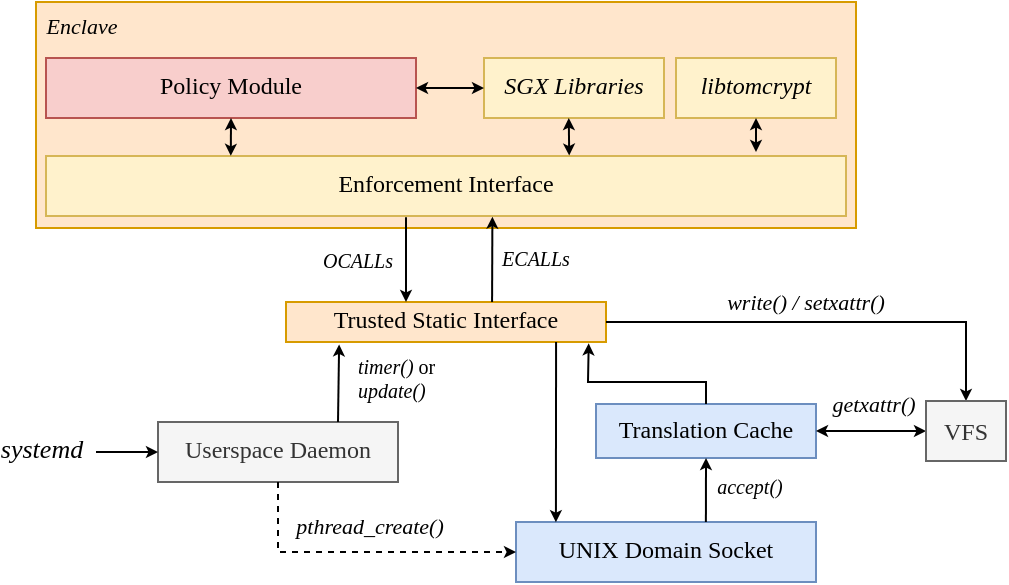 <mxfile version="13.2.2" type="device"><diagram id="peJ0d3oLhzWa-jY-ehYE" name="Page-1"><mxGraphModel dx="369" dy="248" grid="1" gridSize="10" guides="1" tooltips="1" connect="1" arrows="1" fold="1" page="1" pageScale="1" pageWidth="827" pageHeight="1169" math="0" shadow="0"><root><mxCell id="0"/><mxCell id="1" parent="0"/><mxCell id="urgjQyh6aYRZDfix6tXl-1" value="" style="rounded=0;whiteSpace=wrap;html=1;fillColor=#ffe6cc;strokeWidth=1;perimeterSpacing=3;strokeColor=#d79b00;" parent="1" vertex="1"><mxGeometry x="100" y="220" width="410" height="113" as="geometry"/></mxCell><mxCell id="urgjQyh6aYRZDfix6tXl-2" value="Enforcement Interface" style="rounded=0;whiteSpace=wrap;html=1;fillColor=#fff2cc;fontFamily=Linux Libertine O;spacingBottom=2;strokeColor=#d6b656;" parent="1" vertex="1"><mxGeometry x="105" y="297" width="400" height="30" as="geometry"/></mxCell><mxCell id="urgjQyh6aYRZDfix6tXl-3" value="SGX Libraries" style="rounded=0;whiteSpace=wrap;html=1;fillColor=#fff2cc;fontFamily=Linux Libertine O;fontStyle=2;spacingBottom=2;strokeColor=#d6b656;" parent="1" vertex="1"><mxGeometry x="324" y="248" width="90" height="30" as="geometry"/></mxCell><mxCell id="urgjQyh6aYRZDfix6tXl-4" value="Trusted Static Interface" style="rounded=0;whiteSpace=wrap;html=1;fillColor=#ffe6cc;fontFamily=Linux Libertine O;spacingTop=0;spacingBottom=2;strokeColor=#d79b00;" parent="1" vertex="1"><mxGeometry x="225" y="370" width="160" height="20" as="geometry"/></mxCell><mxCell id="urgjQyh6aYRZDfix6tXl-5" value="libtomcrypt" style="rounded=0;whiteSpace=wrap;html=1;fillColor=#fff2cc;fontFamily=Linux Libertine O;fontStyle=2;spacingBottom=2;strokeColor=#d6b656;" parent="1" vertex="1"><mxGeometry x="420" y="248" width="80" height="30" as="geometry"/></mxCell><mxCell id="urgjQyh6aYRZDfix6tXl-10" value="" style="endArrow=classic;html=1;shadow=0;labelBackgroundColor=#000000;fontFamily=Linux Libertine O;endSize=3;entryX=0.375;entryY=0;entryDx=0;entryDy=0;entryPerimeter=0;exitX=0.45;exitY=1.022;exitDx=0;exitDy=0;exitPerimeter=0;" parent="1" edge="1" target="urgjQyh6aYRZDfix6tXl-4" source="urgjQyh6aYRZDfix6tXl-2"><mxGeometry width="50" height="50" relative="1" as="geometry"><mxPoint x="285" y="330" as="sourcePoint"/><mxPoint x="285" y="356" as="targetPoint"/><Array as="points"><mxPoint x="285" y="350"/></Array></mxGeometry></mxCell><mxCell id="urgjQyh6aYRZDfix6tXl-11" value="" style="endArrow=classic;html=1;shadow=0;labelBackgroundColor=#000000;fontFamily=Linux Libertine O;exitX=0.644;exitY=0;exitDx=0;exitDy=0;exitPerimeter=0;endSize=3;entryX=0.558;entryY=1.011;entryDx=0;entryDy=0;entryPerimeter=0;" parent="1" edge="1" target="urgjQyh6aYRZDfix6tXl-2" source="urgjQyh6aYRZDfix6tXl-4"><mxGeometry width="50" height="50" relative="1" as="geometry"><mxPoint x="328" y="356" as="sourcePoint"/><mxPoint x="328" y="340" as="targetPoint"/></mxGeometry></mxCell><mxCell id="urgjQyh6aYRZDfix6tXl-12" value="&lt;i&gt;&lt;font style=&quot;font-size: 10px&quot;&gt;OCALLs&lt;/font&gt;&lt;/i&gt;" style="text;html=1;strokeColor=none;fillColor=none;align=center;verticalAlign=middle;whiteSpace=wrap;rounded=0;fontFamily=Linux Libertine O;" parent="1" vertex="1"><mxGeometry x="241" y="339" width="40" height="20" as="geometry"/></mxCell><mxCell id="urgjQyh6aYRZDfix6tXl-13" value="&lt;i&gt;&lt;font style=&quot;font-size: 10px&quot;&gt;ECALLs&lt;/font&gt;&lt;/i&gt;" style="text;html=1;strokeColor=none;fillColor=none;align=center;verticalAlign=middle;whiteSpace=wrap;rounded=0;fontFamily=Linux Libertine O;" parent="1" vertex="1"><mxGeometry x="330" y="338" width="40" height="20" as="geometry"/></mxCell><mxCell id="urgjQyh6aYRZDfix6tXl-14" value="" style="endArrow=classic;startArrow=classic;html=1;shadow=0;labelBackgroundColor=#000000;fontFamily=Linux Libertine O;exitX=0.654;exitY=-0.007;exitDx=0;exitDy=0;exitPerimeter=0;entryX=0.471;entryY=1;entryDx=0;entryDy=0;entryPerimeter=0;startSize=3;endSize=3;" parent="1" source="urgjQyh6aYRZDfix6tXl-2" target="urgjQyh6aYRZDfix6tXl-3" edge="1"><mxGeometry width="50" height="50" relative="1" as="geometry"><mxPoint x="300" y="225" as="sourcePoint"/><mxPoint x="350" y="175" as="targetPoint"/></mxGeometry></mxCell><mxCell id="urgjQyh6aYRZDfix6tXl-15" value="" style="endArrow=classic;startArrow=classic;html=1;shadow=0;labelBackgroundColor=#000000;fontFamily=Linux Libertine O;entryX=0.5;entryY=1;entryDx=0;entryDy=0;startSize=3;endSize=3;" parent="1" target="urgjQyh6aYRZDfix6tXl-5" edge="1"><mxGeometry width="50" height="50" relative="1" as="geometry"><mxPoint x="460" y="295" as="sourcePoint"/><mxPoint x="459.9" y="265.21" as="targetPoint"/></mxGeometry></mxCell><mxCell id="urgjQyh6aYRZDfix6tXl-16" value="Policy Module" style="rounded=0;whiteSpace=wrap;html=1;fillColor=#f8cecc;fontFamily=Linux Libertine O;spacingBottom=2;strokeColor=#b85450;" parent="1" vertex="1"><mxGeometry x="105" y="248" width="185" height="30" as="geometry"/></mxCell><mxCell id="urgjQyh6aYRZDfix6tXl-17" value="" style="endArrow=classic;startArrow=classic;html=1;shadow=0;labelBackgroundColor=#000000;fontFamily=Linux Libertine O;exitX=0.231;exitY=-0.002;exitDx=0;exitDy=0;exitPerimeter=0;entryX=0.5;entryY=1;entryDx=0;entryDy=0;startSize=3;endSize=3;" parent="1" source="urgjQyh6aYRZDfix6tXl-2" target="urgjQyh6aYRZDfix6tXl-16" edge="1"><mxGeometry width="50" height="50" relative="1" as="geometry"><mxPoint x="207.54" y="309.79" as="sourcePoint"/><mxPoint x="207.33" y="265" as="targetPoint"/></mxGeometry></mxCell><mxCell id="urgjQyh6aYRZDfix6tXl-20" value="" style="endArrow=classic;startArrow=classic;html=1;shadow=0;labelBackgroundColor=#000000;fontFamily=Linux Libertine O;exitX=1;exitY=0.5;exitDx=0;exitDy=0;entryX=0;entryY=0.5;entryDx=0;entryDy=0;startSize=3;endSize=3;" parent="1" source="urgjQyh6aYRZDfix6tXl-16" target="urgjQyh6aYRZDfix6tXl-3" edge="1"><mxGeometry width="50" height="50" relative="1" as="geometry"><mxPoint x="217.54" y="319.79" as="sourcePoint"/><mxPoint x="217.33" y="275" as="targetPoint"/></mxGeometry></mxCell><mxCell id="urgjQyh6aYRZDfix6tXl-23" value="Userspace Daemon" style="rounded=0;whiteSpace=wrap;html=1;fillColor=#f5f5f5;fontFamily=Linux Libertine O;spacingBottom=2;strokeColor=#666666;fontColor=#333333;" parent="1" vertex="1"><mxGeometry x="161" y="430" width="120" height="30" as="geometry"/></mxCell><mxCell id="urgjQyh6aYRZDfix6tXl-24" value="UNIX Domain Socket" style="rounded=0;whiteSpace=wrap;html=1;fillColor=#dae8fc;fontFamily=Linux Libertine O;spacingBottom=2;strokeColor=#6c8ebf;" parent="1" vertex="1"><mxGeometry x="340" y="480" width="150" height="30" as="geometry"/></mxCell><mxCell id="urgjQyh6aYRZDfix6tXl-25" value="" style="endArrow=classic;html=1;shadow=0;labelBackgroundColor=#000000;fontFamily=Linux Libertine O;entryX=0;entryY=0.5;entryDx=0;entryDy=0;endSize=3;" parent="1" target="urgjQyh6aYRZDfix6tXl-23" edge="1"><mxGeometry width="50" height="50" relative="1" as="geometry"><mxPoint x="130" y="445" as="sourcePoint"/><mxPoint x="280" y="280" as="targetPoint"/></mxGeometry></mxCell><mxCell id="urgjQyh6aYRZDfix6tXl-26" value="systemd" style="text;html=1;strokeColor=none;fillColor=none;align=center;verticalAlign=middle;whiteSpace=wrap;rounded=0;fontFamily=Linux Libertine O;fontStyle=2;fontSize=13;" parent="1" vertex="1"><mxGeometry x="83" y="433" width="40" height="20" as="geometry"/></mxCell><mxCell id="urgjQyh6aYRZDfix6tXl-27" value="" style="endArrow=classic;html=1;shadow=0;labelBackgroundColor=#000000;fontFamily=Linux Libertine O;entryX=0;entryY=0.5;entryDx=0;entryDy=0;exitX=0.5;exitY=1;exitDx=0;exitDy=0;jumpSize=3;endSize=3;dashed=1;rounded=0;" parent="1" source="urgjQyh6aYRZDfix6tXl-23" target="urgjQyh6aYRZDfix6tXl-24" edge="1"><mxGeometry width="50" height="50" relative="1" as="geometry"><mxPoint x="210" y="360" as="sourcePoint"/><mxPoint x="260" y="310" as="targetPoint"/><Array as="points"><mxPoint x="221" y="495"/></Array></mxGeometry></mxCell><mxCell id="urgjQyh6aYRZDfix6tXl-28" value="" style="endArrow=classic;html=1;shadow=0;labelBackgroundColor=#000000;fontFamily=Linux Libertine O;entryX=0.166;entryY=1.06;entryDx=0;entryDy=0;entryPerimeter=0;endSize=3;exitX=0.75;exitY=0;exitDx=0;exitDy=0;" parent="1" source="urgjQyh6aYRZDfix6tXl-23" target="urgjQyh6aYRZDfix6tXl-4" edge="1"><mxGeometry width="50" height="50" relative="1" as="geometry"><mxPoint x="210" y="360" as="sourcePoint"/><mxPoint x="260" y="310" as="targetPoint"/></mxGeometry></mxCell><mxCell id="urgjQyh6aYRZDfix6tXl-29" value="Translation Cache" style="rounded=0;whiteSpace=wrap;html=1;fillColor=#dae8fc;fontFamily=Linux Libertine O;spacingBottom=2;strokeColor=#6c8ebf;" parent="1" vertex="1"><mxGeometry x="380" y="421" width="110" height="27" as="geometry"/></mxCell><mxCell id="urgjQyh6aYRZDfix6tXl-30" value="" style="endArrow=classic;html=1;shadow=0;labelBackgroundColor=#000000;fontFamily=Linux Libertine O;exitX=0.633;exitY=0;exitDx=0;exitDy=0;endSize=3;exitPerimeter=0;entryX=0.5;entryY=1;entryDx=0;entryDy=0;" parent="1" source="urgjQyh6aYRZDfix6tXl-24" target="urgjQyh6aYRZDfix6tXl-29" edge="1"><mxGeometry width="50" height="50" relative="1" as="geometry"><mxPoint x="210" y="360" as="sourcePoint"/><mxPoint x="450" y="470" as="targetPoint"/></mxGeometry></mxCell><mxCell id="urgjQyh6aYRZDfix6tXl-31" value="" style="endArrow=classic;html=1;shadow=0;labelBackgroundColor=#000000;fontFamily=Linux Libertine O;entryX=0.946;entryY=1.034;entryDx=0;entryDy=0;entryPerimeter=0;exitX=0.5;exitY=0;exitDx=0;exitDy=0;rounded=0;endSize=3;" parent="1" source="urgjQyh6aYRZDfix6tXl-29" target="urgjQyh6aYRZDfix6tXl-4" edge="1"><mxGeometry width="50" height="50" relative="1" as="geometry"><mxPoint x="210" y="360" as="sourcePoint"/><mxPoint x="260" y="310" as="targetPoint"/><Array as="points"><mxPoint x="435" y="410"/><mxPoint x="376" y="410"/></Array></mxGeometry></mxCell><mxCell id="urgjQyh6aYRZDfix6tXl-32" value="" style="endArrow=classic;html=1;shadow=0;labelBackgroundColor=#000000;fontFamily=Linux Libertine O;exitX=0.844;exitY=0.998;exitDx=0;exitDy=0;exitPerimeter=0;entryX=0.133;entryY=0.003;entryDx=0;entryDy=0;entryPerimeter=0;endSize=3;" parent="1" source="urgjQyh6aYRZDfix6tXl-4" target="urgjQyh6aYRZDfix6tXl-24" edge="1"><mxGeometry width="50" height="50" relative="1" as="geometry"><mxPoint x="210" y="360" as="sourcePoint"/><mxPoint x="260" y="310" as="targetPoint"/></mxGeometry></mxCell><mxCell id="urgjQyh6aYRZDfix6tXl-33" value="accept()" style="text;html=1;strokeColor=none;fillColor=none;align=center;verticalAlign=middle;whiteSpace=wrap;rounded=0;fontFamily=Linux Libertine O;fontSize=10;fontStyle=2" parent="1" vertex="1"><mxGeometry x="437" y="452" width="40" height="20" as="geometry"/></mxCell><mxCell id="urgjQyh6aYRZDfix6tXl-34" value="&lt;i style=&quot;font-size: 10px;&quot;&gt;timer() &lt;/i&gt;or&lt;i style=&quot;font-size: 10px;&quot;&gt; update()&lt;/i&gt;" style="text;html=1;strokeColor=none;fillColor=none;align=left;verticalAlign=middle;whiteSpace=wrap;rounded=0;fontFamily=Linux Libertine O;fontSize=10;" parent="1" vertex="1"><mxGeometry x="259" y="398" width="51" height="20" as="geometry"/></mxCell><mxCell id="urgjQyh6aYRZDfix6tXl-35" value="pthread_create()" style="text;html=1;strokeColor=none;fillColor=none;align=center;verticalAlign=middle;whiteSpace=wrap;rounded=0;fontFamily=Linux Libertine O;fontSize=11;fontStyle=2" parent="1" vertex="1"><mxGeometry x="247" y="472" width="40" height="20" as="geometry"/></mxCell><mxCell id="urgjQyh6aYRZDfix6tXl-36" value="Enclave" style="text;html=1;strokeColor=none;fillColor=none;align=center;verticalAlign=middle;whiteSpace=wrap;rounded=0;dashed=1;fontFamily=Linux Libertine O;fontSize=11;strokeWidth=4;fontStyle=2" parent="1" vertex="1"><mxGeometry x="103" y="222" width="40" height="20" as="geometry"/></mxCell><mxCell id="urgjQyh6aYRZDfix6tXl-37" value="" style="endArrow=classic;startArrow=classic;html=1;shadow=0;labelBackgroundColor=#000000;fontFamily=Linux Libertine O;fontSize=11;entryX=1;entryY=0.5;entryDx=0;entryDy=0;endSize=3;startSize=3;exitX=0;exitY=0.5;exitDx=0;exitDy=0;" parent="1" source="9x9q7l9q5VYnRAQUUML5-3" target="urgjQyh6aYRZDfix6tXl-29" edge="1"><mxGeometry width="50" height="50" relative="1" as="geometry"><mxPoint x="650" y="400.0" as="sourcePoint"/><mxPoint x="380" y="330" as="targetPoint"/></mxGeometry></mxCell><mxCell id="urgjQyh6aYRZDfix6tXl-40" value="&lt;span style=&quot;font-size: 11px;&quot;&gt;&lt;font style=&quot;font-size: 11px;&quot;&gt;getxattr()&lt;/font&gt;&lt;/span&gt;" style="text;html=1;strokeColor=none;fillColor=none;align=center;verticalAlign=middle;whiteSpace=wrap;rounded=0;dashed=1;fontFamily=Linux Libertine O;fontSize=11;fontStyle=2" parent="1" vertex="1"><mxGeometry x="499" y="411" width="40" height="20" as="geometry"/></mxCell><mxCell id="9x9q7l9q5VYnRAQUUML5-1" value="" style="endArrow=classic;html=1;fontSize=13;exitX=1;exitY=0.5;exitDx=0;exitDy=0;entryX=0.5;entryY=0;entryDx=0;entryDy=0;rounded=0;endSize=3;" edge="1" parent="1" source="urgjQyh6aYRZDfix6tXl-4" target="9x9q7l9q5VYnRAQUUML5-3"><mxGeometry width="50" height="50" relative="1" as="geometry"><mxPoint x="220" y="380" as="sourcePoint"/><mxPoint x="664" y="390.0" as="targetPoint"/><Array as="points"><mxPoint x="565" y="380"/></Array></mxGeometry></mxCell><mxCell id="9x9q7l9q5VYnRAQUUML5-2" value="write() / setxattr()" style="text;html=1;strokeColor=none;fillColor=none;align=center;verticalAlign=middle;whiteSpace=wrap;rounded=0;fontSize=11;fontFamily=Linux Libertine O;fontStyle=2" vertex="1" parent="1"><mxGeometry x="430" y="360" width="110" height="20" as="geometry"/></mxCell><mxCell id="9x9q7l9q5VYnRAQUUML5-3" value="VFS" style="rounded=0;whiteSpace=wrap;html=1;fontFamily=Linux Libertine O;fontSize=12;fillColor=#f5f5f5;strokeColor=#666666;fontColor=#333333;" vertex="1" parent="1"><mxGeometry x="545" y="419.5" width="40" height="30" as="geometry"/></mxCell></root></mxGraphModel></diagram></mxfile>